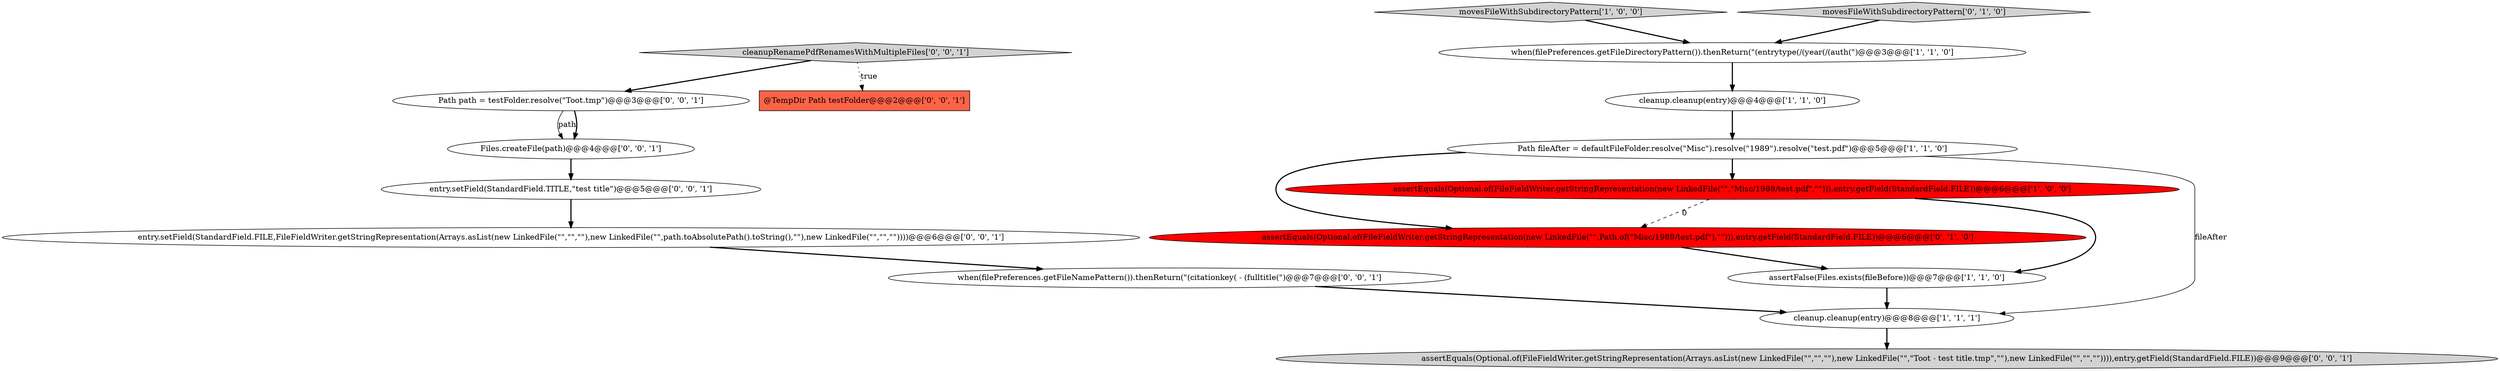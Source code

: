digraph {
8 [style = filled, label = "assertEquals(Optional.of(FileFieldWriter.getStringRepresentation(new LinkedFile(\"\",Path.of(\"Misc/1989/test.pdf\"),\"\"))),entry.getField(StandardField.FILE))@@@6@@@['0', '1', '0']", fillcolor = red, shape = ellipse image = "AAA1AAABBB2BBB"];
12 [style = filled, label = "Path path = testFolder.resolve(\"Toot.tmp\")@@@3@@@['0', '0', '1']", fillcolor = white, shape = ellipse image = "AAA0AAABBB3BBB"];
15 [style = filled, label = "assertEquals(Optional.of(FileFieldWriter.getStringRepresentation(Arrays.asList(new LinkedFile(\"\",\"\",\"\"),new LinkedFile(\"\",\"Toot - test title.tmp\",\"\"),new LinkedFile(\"\",\"\",\"\")))),entry.getField(StandardField.FILE))@@@9@@@['0', '0', '1']", fillcolor = lightgray, shape = ellipse image = "AAA0AAABBB3BBB"];
1 [style = filled, label = "assertEquals(Optional.of(FileFieldWriter.getStringRepresentation(new LinkedFile(\"\",\"Misc/1989/test.pdf\",\"\"))),entry.getField(StandardField.FILE))@@@6@@@['1', '0', '0']", fillcolor = red, shape = ellipse image = "AAA1AAABBB1BBB"];
13 [style = filled, label = "entry.setField(StandardField.FILE,FileFieldWriter.getStringRepresentation(Arrays.asList(new LinkedFile(\"\",\"\",\"\"),new LinkedFile(\"\",path.toAbsolutePath().toString(),\"\"),new LinkedFile(\"\",\"\",\"\"))))@@@6@@@['0', '0', '1']", fillcolor = white, shape = ellipse image = "AAA0AAABBB3BBB"];
11 [style = filled, label = "Files.createFile(path)@@@4@@@['0', '0', '1']", fillcolor = white, shape = ellipse image = "AAA0AAABBB3BBB"];
0 [style = filled, label = "movesFileWithSubdirectoryPattern['1', '0', '0']", fillcolor = lightgray, shape = diamond image = "AAA0AAABBB1BBB"];
9 [style = filled, label = "@TempDir Path testFolder@@@2@@@['0', '0', '1']", fillcolor = tomato, shape = box image = "AAA0AAABBB3BBB"];
5 [style = filled, label = "assertFalse(Files.exists(fileBefore))@@@7@@@['1', '1', '0']", fillcolor = white, shape = ellipse image = "AAA0AAABBB1BBB"];
14 [style = filled, label = "when(filePreferences.getFileNamePattern()).thenReturn(\"(citationkey( - (fulltitle(\")@@@7@@@['0', '0', '1']", fillcolor = white, shape = ellipse image = "AAA0AAABBB3BBB"];
2 [style = filled, label = "cleanup.cleanup(entry)@@@4@@@['1', '1', '0']", fillcolor = white, shape = ellipse image = "AAA0AAABBB1BBB"];
16 [style = filled, label = "cleanupRenamePdfRenamesWithMultipleFiles['0', '0', '1']", fillcolor = lightgray, shape = diamond image = "AAA0AAABBB3BBB"];
4 [style = filled, label = "Path fileAfter = defaultFileFolder.resolve(\"Misc\").resolve(\"1989\").resolve(\"test.pdf\")@@@5@@@['1', '1', '0']", fillcolor = white, shape = ellipse image = "AAA0AAABBB1BBB"];
3 [style = filled, label = "cleanup.cleanup(entry)@@@8@@@['1', '1', '1']", fillcolor = white, shape = ellipse image = "AAA0AAABBB1BBB"];
10 [style = filled, label = "entry.setField(StandardField.TITLE,\"test title\")@@@5@@@['0', '0', '1']", fillcolor = white, shape = ellipse image = "AAA0AAABBB3BBB"];
7 [style = filled, label = "movesFileWithSubdirectoryPattern['0', '1', '0']", fillcolor = lightgray, shape = diamond image = "AAA0AAABBB2BBB"];
6 [style = filled, label = "when(filePreferences.getFileDirectoryPattern()).thenReturn(\"(entrytype(/(year(/(auth(\")@@@3@@@['1', '1', '0']", fillcolor = white, shape = ellipse image = "AAA0AAABBB1BBB"];
1->5 [style = bold, label=""];
5->3 [style = bold, label=""];
14->3 [style = bold, label=""];
4->8 [style = bold, label=""];
12->11 [style = solid, label="path"];
1->8 [style = dashed, label="0"];
4->1 [style = bold, label=""];
16->9 [style = dotted, label="true"];
3->15 [style = bold, label=""];
12->11 [style = bold, label=""];
8->5 [style = bold, label=""];
10->13 [style = bold, label=""];
2->4 [style = bold, label=""];
0->6 [style = bold, label=""];
11->10 [style = bold, label=""];
13->14 [style = bold, label=""];
16->12 [style = bold, label=""];
4->3 [style = solid, label="fileAfter"];
7->6 [style = bold, label=""];
6->2 [style = bold, label=""];
}
